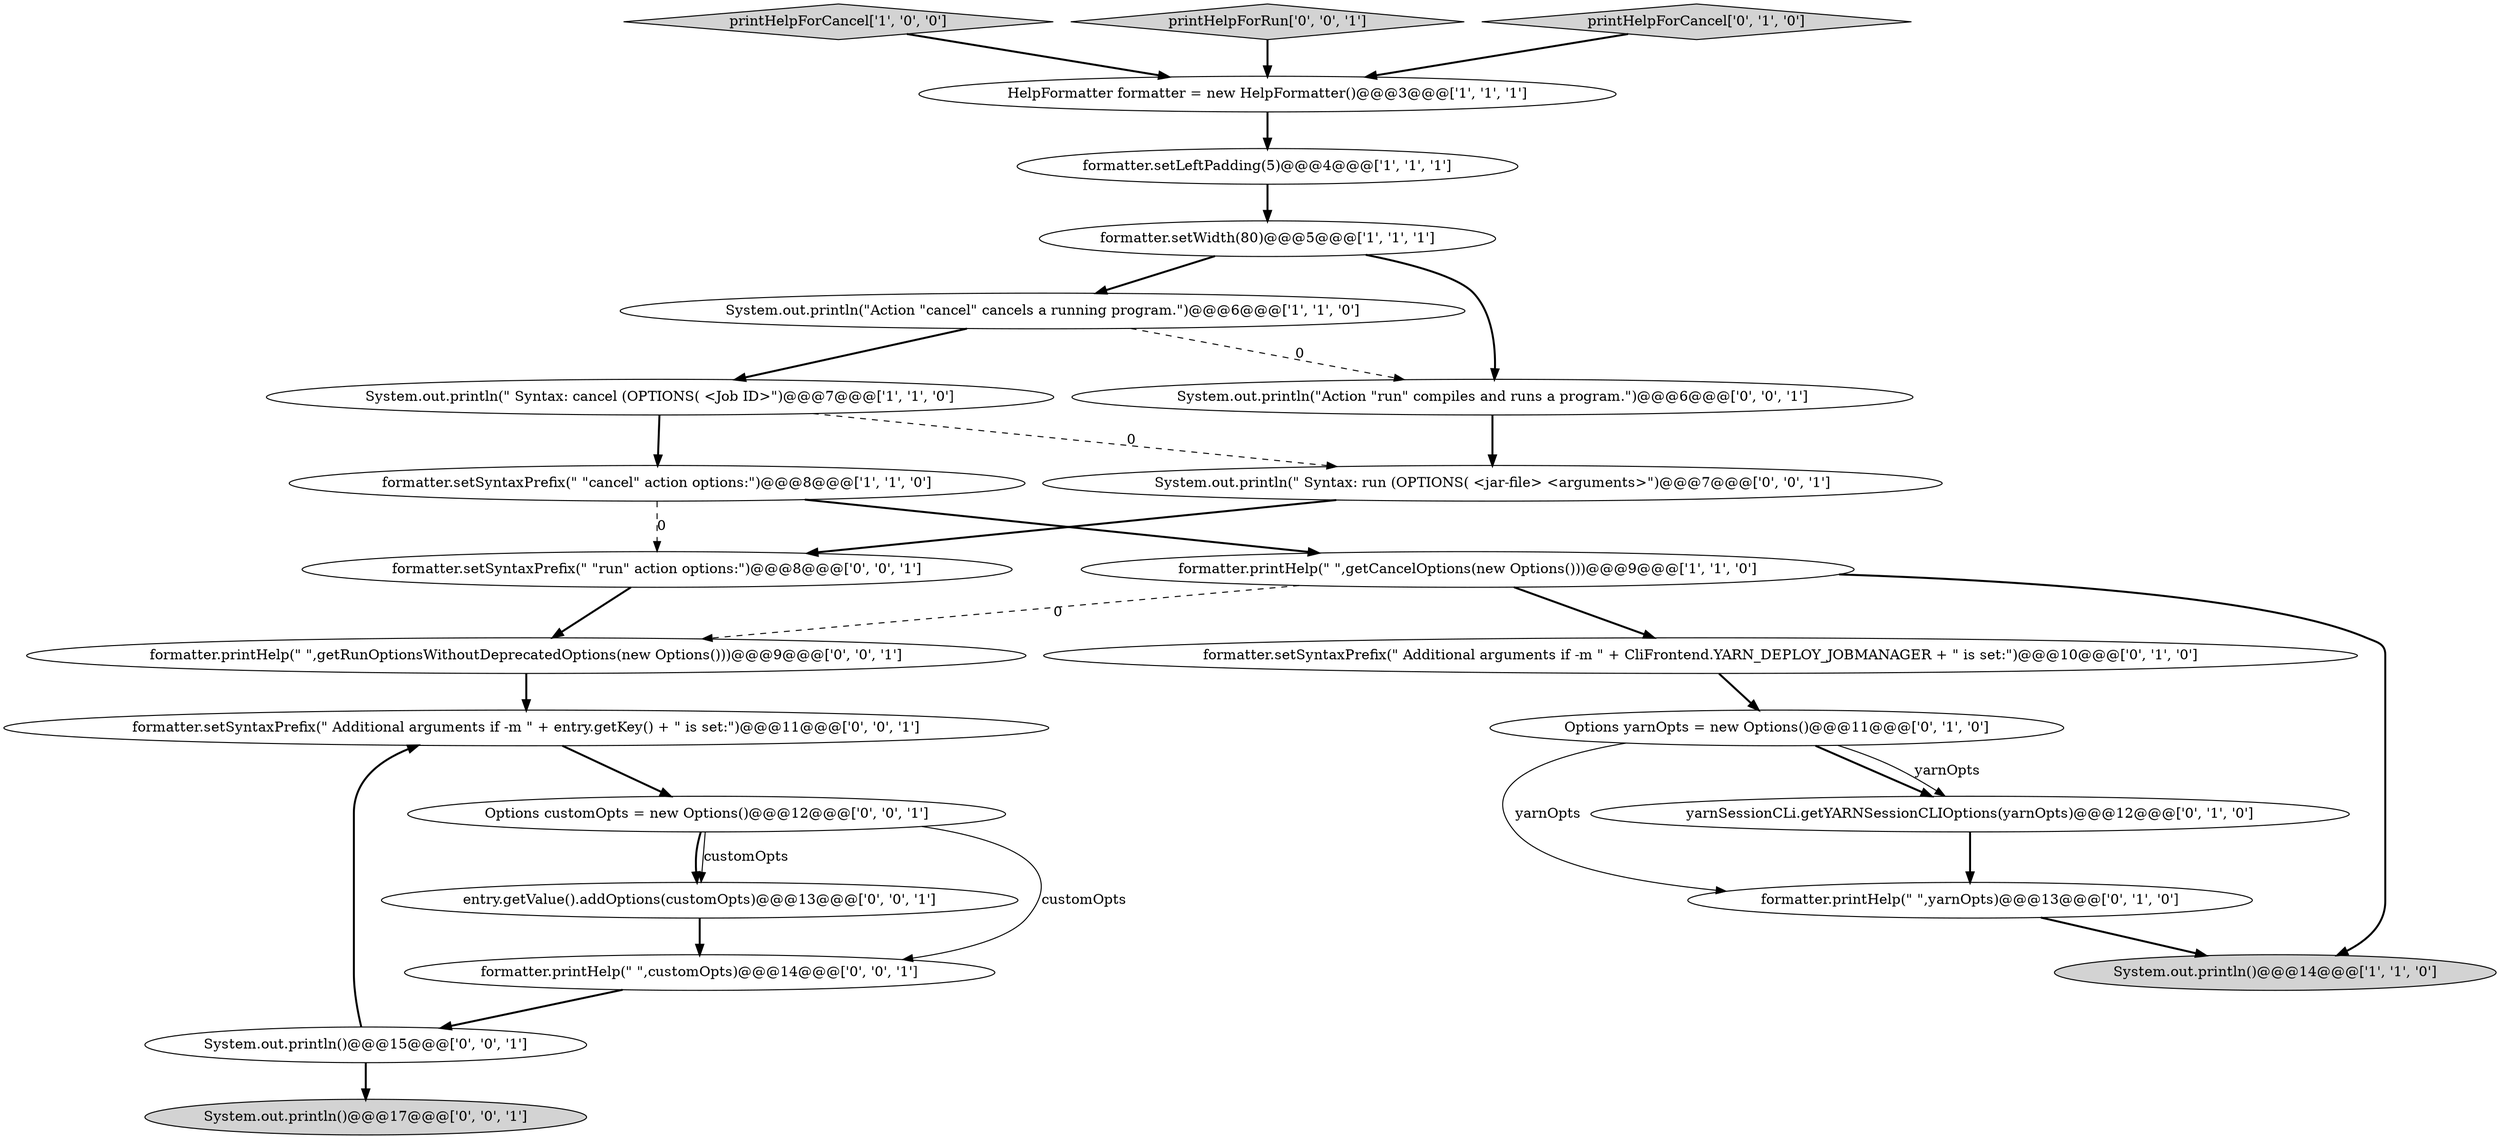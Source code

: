 digraph {
19 [style = filled, label = "formatter.printHelp(\" \",getRunOptionsWithoutDeprecatedOptions(new Options()))@@@9@@@['0', '0', '1']", fillcolor = white, shape = ellipse image = "AAA0AAABBB3BBB"];
13 [style = filled, label = "formatter.printHelp(\" \",yarnOpts)@@@13@@@['0', '1', '0']", fillcolor = white, shape = ellipse image = "AAA1AAABBB2BBB"];
23 [style = filled, label = "System.out.println()@@@17@@@['0', '0', '1']", fillcolor = lightgray, shape = ellipse image = "AAA0AAABBB3BBB"];
4 [style = filled, label = "formatter.setSyntaxPrefix(\" \"cancel\" action options:\")@@@8@@@['1', '1', '0']", fillcolor = white, shape = ellipse image = "AAA0AAABBB1BBB"];
9 [style = filled, label = "formatter.setSyntaxPrefix(\" Additional arguments if -m \" + CliFrontend.YARN_DEPLOY_JOBMANAGER + \" is set:\")@@@10@@@['0', '1', '0']", fillcolor = white, shape = ellipse image = "AAA1AAABBB2BBB"];
20 [style = filled, label = "formatter.setSyntaxPrefix(\" Additional arguments if -m \" + entry.getKey() + \" is set:\")@@@11@@@['0', '0', '1']", fillcolor = white, shape = ellipse image = "AAA0AAABBB3BBB"];
6 [style = filled, label = "System.out.println(\" Syntax: cancel (OPTIONS( <Job ID>\")@@@7@@@['1', '1', '0']", fillcolor = white, shape = ellipse image = "AAA0AAABBB1BBB"];
8 [style = filled, label = "printHelpForCancel['1', '0', '0']", fillcolor = lightgray, shape = diamond image = "AAA0AAABBB1BBB"];
14 [style = filled, label = "formatter.setSyntaxPrefix(\" \"run\" action options:\")@@@8@@@['0', '0', '1']", fillcolor = white, shape = ellipse image = "AAA0AAABBB3BBB"];
22 [style = filled, label = "printHelpForRun['0', '0', '1']", fillcolor = lightgray, shape = diamond image = "AAA0AAABBB3BBB"];
0 [style = filled, label = "formatter.printHelp(\" \",getCancelOptions(new Options()))@@@9@@@['1', '1', '0']", fillcolor = white, shape = ellipse image = "AAA0AAABBB1BBB"];
2 [style = filled, label = "formatter.setWidth(80)@@@5@@@['1', '1', '1']", fillcolor = white, shape = ellipse image = "AAA0AAABBB1BBB"];
7 [style = filled, label = "formatter.setLeftPadding(5)@@@4@@@['1', '1', '1']", fillcolor = white, shape = ellipse image = "AAA0AAABBB1BBB"];
5 [style = filled, label = "System.out.println(\"Action \"cancel\" cancels a running program.\")@@@6@@@['1', '1', '0']", fillcolor = white, shape = ellipse image = "AAA0AAABBB1BBB"];
21 [style = filled, label = "System.out.println()@@@15@@@['0', '0', '1']", fillcolor = white, shape = ellipse image = "AAA0AAABBB3BBB"];
15 [style = filled, label = "formatter.printHelp(\" \",customOpts)@@@14@@@['0', '0', '1']", fillcolor = white, shape = ellipse image = "AAA0AAABBB3BBB"];
1 [style = filled, label = "System.out.println()@@@14@@@['1', '1', '0']", fillcolor = lightgray, shape = ellipse image = "AAA0AAABBB1BBB"];
10 [style = filled, label = "Options yarnOpts = new Options()@@@11@@@['0', '1', '0']", fillcolor = white, shape = ellipse image = "AAA1AAABBB2BBB"];
17 [style = filled, label = "entry.getValue().addOptions(customOpts)@@@13@@@['0', '0', '1']", fillcolor = white, shape = ellipse image = "AAA0AAABBB3BBB"];
16 [style = filled, label = "System.out.println(\" Syntax: run (OPTIONS( <jar-file> <arguments>\")@@@7@@@['0', '0', '1']", fillcolor = white, shape = ellipse image = "AAA0AAABBB3BBB"];
18 [style = filled, label = "System.out.println(\"Action \"run\" compiles and runs a program.\")@@@6@@@['0', '0', '1']", fillcolor = white, shape = ellipse image = "AAA0AAABBB3BBB"];
3 [style = filled, label = "HelpFormatter formatter = new HelpFormatter()@@@3@@@['1', '1', '1']", fillcolor = white, shape = ellipse image = "AAA0AAABBB1BBB"];
12 [style = filled, label = "printHelpForCancel['0', '1', '0']", fillcolor = lightgray, shape = diamond image = "AAA0AAABBB2BBB"];
11 [style = filled, label = "yarnSessionCLi.getYARNSessionCLIOptions(yarnOpts)@@@12@@@['0', '1', '0']", fillcolor = white, shape = ellipse image = "AAA1AAABBB2BBB"];
24 [style = filled, label = "Options customOpts = new Options()@@@12@@@['0', '0', '1']", fillcolor = white, shape = ellipse image = "AAA0AAABBB3BBB"];
0->19 [style = dashed, label="0"];
4->14 [style = dashed, label="0"];
6->4 [style = bold, label=""];
2->5 [style = bold, label=""];
19->20 [style = bold, label=""];
22->3 [style = bold, label=""];
0->9 [style = bold, label=""];
24->17 [style = bold, label=""];
15->21 [style = bold, label=""];
10->11 [style = bold, label=""];
14->19 [style = bold, label=""];
5->18 [style = dashed, label="0"];
3->7 [style = bold, label=""];
0->1 [style = bold, label=""];
10->13 [style = solid, label="yarnOpts"];
8->3 [style = bold, label=""];
2->18 [style = bold, label=""];
21->20 [style = bold, label=""];
17->15 [style = bold, label=""];
12->3 [style = bold, label=""];
24->15 [style = solid, label="customOpts"];
16->14 [style = bold, label=""];
6->16 [style = dashed, label="0"];
18->16 [style = bold, label=""];
11->13 [style = bold, label=""];
10->11 [style = solid, label="yarnOpts"];
20->24 [style = bold, label=""];
13->1 [style = bold, label=""];
21->23 [style = bold, label=""];
5->6 [style = bold, label=""];
4->0 [style = bold, label=""];
24->17 [style = solid, label="customOpts"];
9->10 [style = bold, label=""];
7->2 [style = bold, label=""];
}
